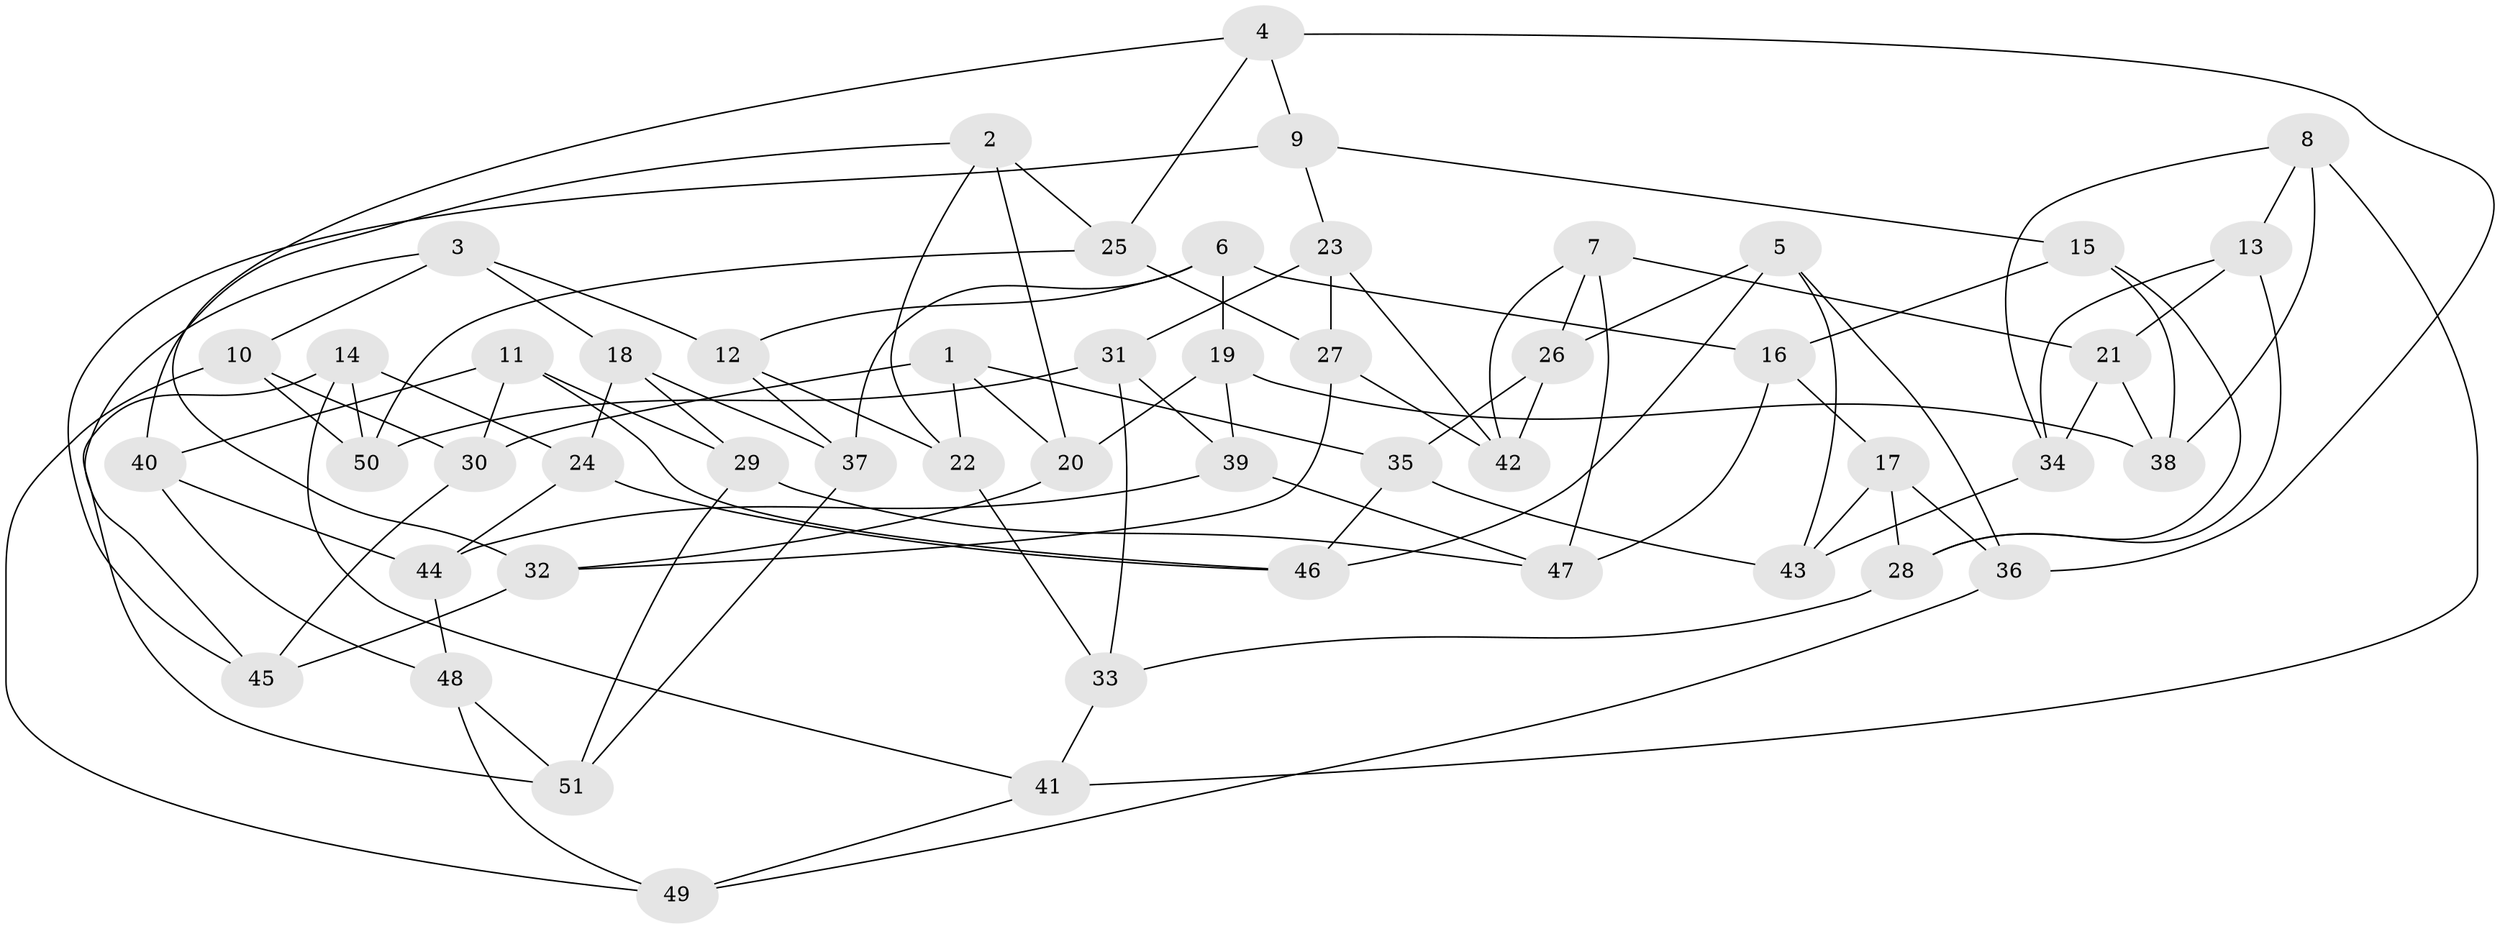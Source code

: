 // coarse degree distribution, {3: 0.23809523809523808, 8: 0.09523809523809523, 7: 0.23809523809523808, 2: 0.047619047619047616, 4: 0.19047619047619047, 9: 0.047619047619047616, 5: 0.14285714285714285}
// Generated by graph-tools (version 1.1) at 2025/53/03/04/25 22:53:50]
// undirected, 51 vertices, 102 edges
graph export_dot {
  node [color=gray90,style=filled];
  1;
  2;
  3;
  4;
  5;
  6;
  7;
  8;
  9;
  10;
  11;
  12;
  13;
  14;
  15;
  16;
  17;
  18;
  19;
  20;
  21;
  22;
  23;
  24;
  25;
  26;
  27;
  28;
  29;
  30;
  31;
  32;
  33;
  34;
  35;
  36;
  37;
  38;
  39;
  40;
  41;
  42;
  43;
  44;
  45;
  46;
  47;
  48;
  49;
  50;
  51;
  1 -- 35;
  1 -- 22;
  1 -- 20;
  1 -- 30;
  2 -- 22;
  2 -- 25;
  2 -- 40;
  2 -- 20;
  3 -- 10;
  3 -- 45;
  3 -- 18;
  3 -- 12;
  4 -- 32;
  4 -- 36;
  4 -- 25;
  4 -- 9;
  5 -- 46;
  5 -- 36;
  5 -- 43;
  5 -- 26;
  6 -- 16;
  6 -- 37;
  6 -- 19;
  6 -- 12;
  7 -- 42;
  7 -- 26;
  7 -- 47;
  7 -- 21;
  8 -- 41;
  8 -- 13;
  8 -- 34;
  8 -- 38;
  9 -- 23;
  9 -- 45;
  9 -- 15;
  10 -- 49;
  10 -- 30;
  10 -- 50;
  11 -- 40;
  11 -- 30;
  11 -- 29;
  11 -- 46;
  12 -- 22;
  12 -- 37;
  13 -- 21;
  13 -- 34;
  13 -- 28;
  14 -- 41;
  14 -- 50;
  14 -- 51;
  14 -- 24;
  15 -- 38;
  15 -- 28;
  15 -- 16;
  16 -- 17;
  16 -- 47;
  17 -- 36;
  17 -- 28;
  17 -- 43;
  18 -- 37;
  18 -- 24;
  18 -- 29;
  19 -- 20;
  19 -- 38;
  19 -- 39;
  20 -- 32;
  21 -- 34;
  21 -- 38;
  22 -- 33;
  23 -- 27;
  23 -- 31;
  23 -- 42;
  24 -- 44;
  24 -- 46;
  25 -- 50;
  25 -- 27;
  26 -- 35;
  26 -- 42;
  27 -- 32;
  27 -- 42;
  28 -- 33;
  29 -- 51;
  29 -- 47;
  30 -- 45;
  31 -- 33;
  31 -- 39;
  31 -- 50;
  32 -- 45;
  33 -- 41;
  34 -- 43;
  35 -- 46;
  35 -- 43;
  36 -- 49;
  37 -- 51;
  39 -- 44;
  39 -- 47;
  40 -- 48;
  40 -- 44;
  41 -- 49;
  44 -- 48;
  48 -- 49;
  48 -- 51;
}
